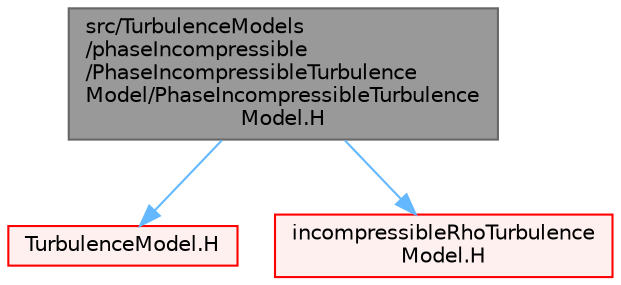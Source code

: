 digraph "src/TurbulenceModels/phaseIncompressible/PhaseIncompressibleTurbulenceModel/PhaseIncompressibleTurbulenceModel.H"
{
 // LATEX_PDF_SIZE
  bgcolor="transparent";
  edge [fontname=Helvetica,fontsize=10,labelfontname=Helvetica,labelfontsize=10];
  node [fontname=Helvetica,fontsize=10,shape=box,height=0.2,width=0.4];
  Node1 [id="Node000001",label="src/TurbulenceModels\l/phaseIncompressible\l/PhaseIncompressibleTurbulence\lModel/PhaseIncompressibleTurbulence\lModel.H",height=0.2,width=0.4,color="gray40", fillcolor="grey60", style="filled", fontcolor="black",tooltip=" "];
  Node1 -> Node2 [id="edge1_Node000001_Node000002",color="steelblue1",style="solid",tooltip=" "];
  Node2 [id="Node000002",label="TurbulenceModel.H",height=0.2,width=0.4,color="red", fillcolor="#FFF0F0", style="filled",URL="$TurbulenceModel_8H.html",tooltip=" "];
  Node1 -> Node388 [id="edge2_Node000001_Node000388",color="steelblue1",style="solid",tooltip=" "];
  Node388 [id="Node000388",label="incompressibleRhoTurbulence\lModel.H",height=0.2,width=0.4,color="red", fillcolor="#FFF0F0", style="filled",URL="$incompressibleRhoTurbulenceModel_8H.html",tooltip=" "];
}
